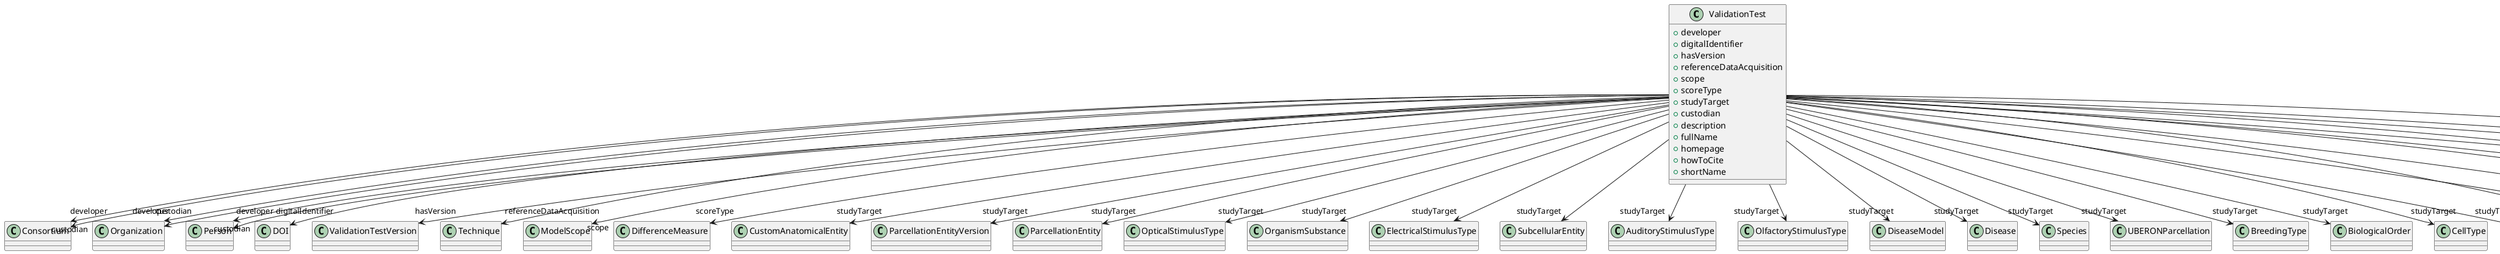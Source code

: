 @startuml
class ValidationTest {
+developer
+digitalIdentifier
+hasVersion
+referenceDataAcquisition
+scope
+scoreType
+studyTarget
+custodian
+description
+fullName
+homepage
+howToCite
+shortName

}
ValidationTest -d-> "developer" Consortium
ValidationTest -d-> "developer" Organization
ValidationTest -d-> "developer" Person
ValidationTest -d-> "digitalIdentifier" DOI
ValidationTest -d-> "hasVersion" ValidationTestVersion
ValidationTest -d-> "referenceDataAcquisition" Technique
ValidationTest -d-> "scope" ModelScope
ValidationTest -d-> "scoreType" DifferenceMeasure
ValidationTest -d-> "studyTarget" CustomAnatomicalEntity
ValidationTest -d-> "studyTarget" ParcellationEntityVersion
ValidationTest -d-> "studyTarget" ParcellationEntity
ValidationTest -d-> "studyTarget" OpticalStimulusType
ValidationTest -d-> "studyTarget" OrganismSubstance
ValidationTest -d-> "studyTarget" ElectricalStimulusType
ValidationTest -d-> "studyTarget" SubcellularEntity
ValidationTest -d-> "studyTarget" AuditoryStimulusType
ValidationTest -d-> "studyTarget" OlfactoryStimulusType
ValidationTest -d-> "studyTarget" DiseaseModel
ValidationTest -d-> "studyTarget" Disease
ValidationTest -d-> "studyTarget" Species
ValidationTest -d-> "studyTarget" UBERONParcellation
ValidationTest -d-> "studyTarget" BreedingType
ValidationTest -d-> "studyTarget" BiologicalOrder
ValidationTest -d-> "studyTarget" CellType
ValidationTest -d-> "studyTarget" OrganismSystem
ValidationTest -d-> "studyTarget" Organ
ValidationTest -d-> "studyTarget" GeneticStrainType
ValidationTest -d-> "studyTarget" CellCultureType
ValidationTest -d-> "studyTarget" Handedness
ValidationTest -d-> "studyTarget" MolecularEntity
ValidationTest -d-> "studyTarget" BiologicalSex
ValidationTest -d-> "studyTarget" GustatoryStimulusType
ValidationTest -d-> "studyTarget" VisualStimulusType
ValidationTest -d-> "studyTarget" TactileStimulusType
ValidationTest -d-> "studyTarget" TermSuggestion
ValidationTest -d-> "custodian" Consortium
ValidationTest -d-> "custodian" Organization
ValidationTest -d-> "custodian" Person

@enduml